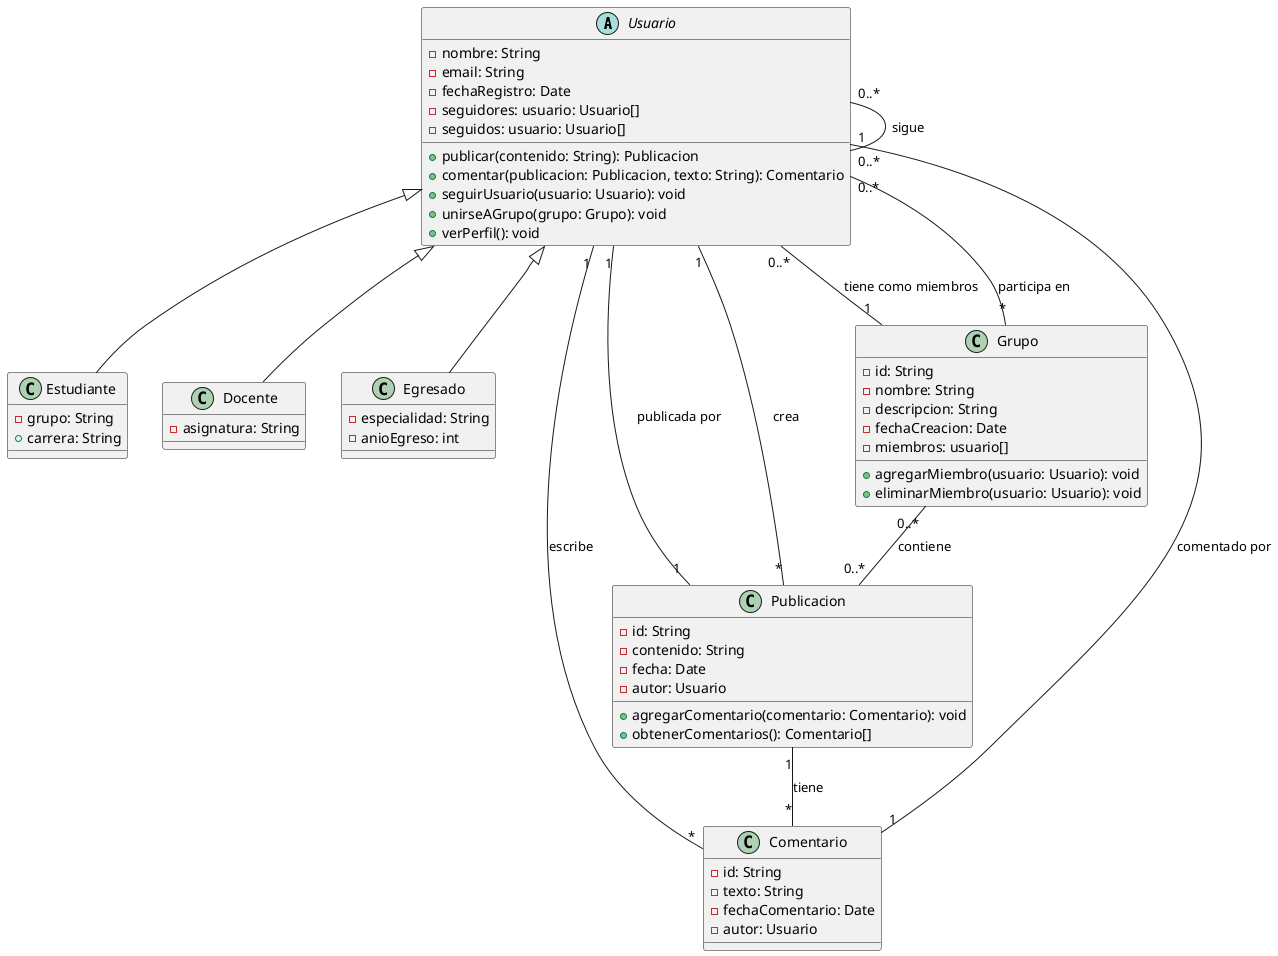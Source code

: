 @startuml
'https://plantuml.com/class-diagram

abstract class Usuario {
  - nombre: String
  - email: String
  - fechaRegistro: Date
  - seguidores: usuario: Usuario[]
  - seguidos: usuario: Usuario[]
  + publicar(contenido: String): Publicacion
  + comentar(publicacion: Publicacion, texto: String): Comentario
  + seguirUsuario(usuario: Usuario): void
  + unirseAGrupo(grupo: Grupo): void
  + verPerfil(): void
}

class Estudiante extends Usuario {
  - grupo: String
  + carrera: String
}

class Docente extends Usuario {
  - asignatura: String
}

class Egresado extends Usuario {
  - especialidad: String
  - anioEgreso: int
}

class Publicacion {
  - id: String
  - contenido: String
  - fecha: Date
  - autor: Usuario
  + agregarComentario(comentario: Comentario): void
  + obtenerComentarios(): Comentario[]
}

class Comentario {
  - id: String
  - texto: String
  - fechaComentario: Date
  - autor: Usuario
}

class Grupo {
  - id: String
  - nombre: String
  - descripcion: String
  - fechaCreacion: Date
  - miembros: usuario[]
  + agregarMiembro(usuario: Usuario): void
  + eliminarMiembro(usuario: Usuario): void
 }

' ' --- Relaciones ---
Usuario "1" -- "*" Publicacion : crea
Usuario "1" -- "*" Comentario : escribe
Usuario "0..*" -- "0..*" Usuario : sigue

Publicacion "1" -- "*" Comentario : tiene
Publicacion "1" -- "1" Usuario : publicada por

Comentario "1" -- "1" Usuario : comentado por

Usuario "0..*" -- "*" Grupo : participa en
Grupo "1" -- "0..*" Usuario : tiene como miembros
Grupo "0..*" -- "0..*" Publicacion : contiene

@enduml